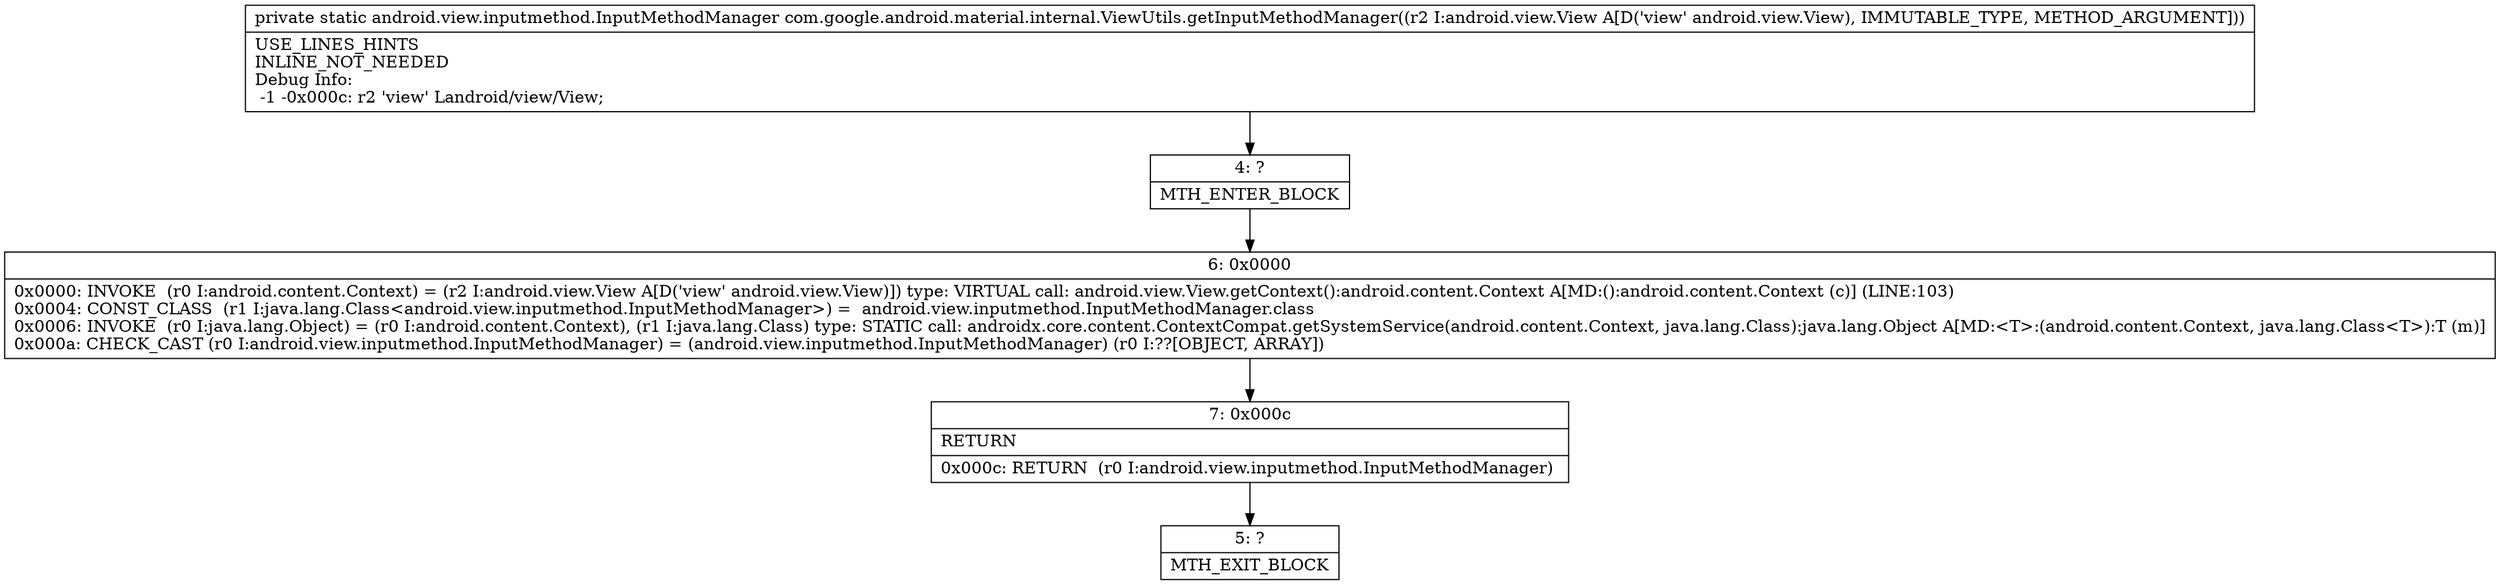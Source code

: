 digraph "CFG forcom.google.android.material.internal.ViewUtils.getInputMethodManager(Landroid\/view\/View;)Landroid\/view\/inputmethod\/InputMethodManager;" {
Node_4 [shape=record,label="{4\:\ ?|MTH_ENTER_BLOCK\l}"];
Node_6 [shape=record,label="{6\:\ 0x0000|0x0000: INVOKE  (r0 I:android.content.Context) = (r2 I:android.view.View A[D('view' android.view.View)]) type: VIRTUAL call: android.view.View.getContext():android.content.Context A[MD:():android.content.Context (c)] (LINE:103)\l0x0004: CONST_CLASS  (r1 I:java.lang.Class\<android.view.inputmethod.InputMethodManager\>) =  android.view.inputmethod.InputMethodManager.class \l0x0006: INVOKE  (r0 I:java.lang.Object) = (r0 I:android.content.Context), (r1 I:java.lang.Class) type: STATIC call: androidx.core.content.ContextCompat.getSystemService(android.content.Context, java.lang.Class):java.lang.Object A[MD:\<T\>:(android.content.Context, java.lang.Class\<T\>):T (m)]\l0x000a: CHECK_CAST (r0 I:android.view.inputmethod.InputMethodManager) = (android.view.inputmethod.InputMethodManager) (r0 I:??[OBJECT, ARRAY]) \l}"];
Node_7 [shape=record,label="{7\:\ 0x000c|RETURN\l|0x000c: RETURN  (r0 I:android.view.inputmethod.InputMethodManager) \l}"];
Node_5 [shape=record,label="{5\:\ ?|MTH_EXIT_BLOCK\l}"];
MethodNode[shape=record,label="{private static android.view.inputmethod.InputMethodManager com.google.android.material.internal.ViewUtils.getInputMethodManager((r2 I:android.view.View A[D('view' android.view.View), IMMUTABLE_TYPE, METHOD_ARGUMENT]))  | USE_LINES_HINTS\lINLINE_NOT_NEEDED\lDebug Info:\l  \-1 \-0x000c: r2 'view' Landroid\/view\/View;\l}"];
MethodNode -> Node_4;Node_4 -> Node_6;
Node_6 -> Node_7;
Node_7 -> Node_5;
}

